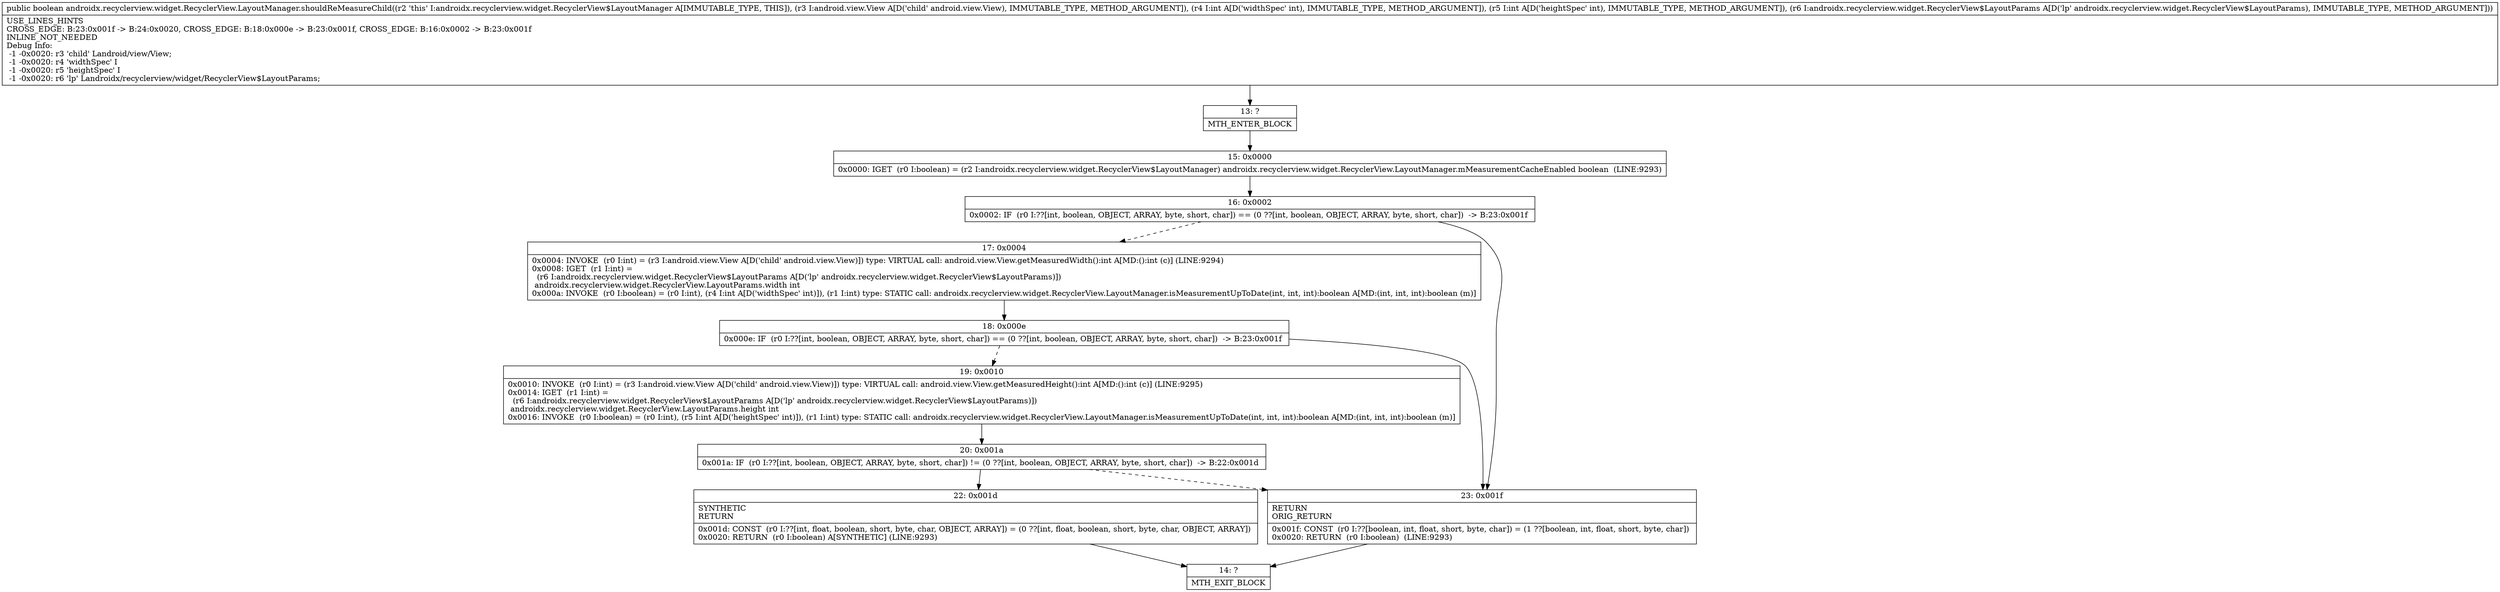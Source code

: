 digraph "CFG forandroidx.recyclerview.widget.RecyclerView.LayoutManager.shouldReMeasureChild(Landroid\/view\/View;IILandroidx\/recyclerview\/widget\/RecyclerView$LayoutParams;)Z" {
Node_13 [shape=record,label="{13\:\ ?|MTH_ENTER_BLOCK\l}"];
Node_15 [shape=record,label="{15\:\ 0x0000|0x0000: IGET  (r0 I:boolean) = (r2 I:androidx.recyclerview.widget.RecyclerView$LayoutManager) androidx.recyclerview.widget.RecyclerView.LayoutManager.mMeasurementCacheEnabled boolean  (LINE:9293)\l}"];
Node_16 [shape=record,label="{16\:\ 0x0002|0x0002: IF  (r0 I:??[int, boolean, OBJECT, ARRAY, byte, short, char]) == (0 ??[int, boolean, OBJECT, ARRAY, byte, short, char])  \-\> B:23:0x001f \l}"];
Node_17 [shape=record,label="{17\:\ 0x0004|0x0004: INVOKE  (r0 I:int) = (r3 I:android.view.View A[D('child' android.view.View)]) type: VIRTUAL call: android.view.View.getMeasuredWidth():int A[MD:():int (c)] (LINE:9294)\l0x0008: IGET  (r1 I:int) = \l  (r6 I:androidx.recyclerview.widget.RecyclerView$LayoutParams A[D('lp' androidx.recyclerview.widget.RecyclerView$LayoutParams)])\l androidx.recyclerview.widget.RecyclerView.LayoutParams.width int \l0x000a: INVOKE  (r0 I:boolean) = (r0 I:int), (r4 I:int A[D('widthSpec' int)]), (r1 I:int) type: STATIC call: androidx.recyclerview.widget.RecyclerView.LayoutManager.isMeasurementUpToDate(int, int, int):boolean A[MD:(int, int, int):boolean (m)]\l}"];
Node_18 [shape=record,label="{18\:\ 0x000e|0x000e: IF  (r0 I:??[int, boolean, OBJECT, ARRAY, byte, short, char]) == (0 ??[int, boolean, OBJECT, ARRAY, byte, short, char])  \-\> B:23:0x001f \l}"];
Node_19 [shape=record,label="{19\:\ 0x0010|0x0010: INVOKE  (r0 I:int) = (r3 I:android.view.View A[D('child' android.view.View)]) type: VIRTUAL call: android.view.View.getMeasuredHeight():int A[MD:():int (c)] (LINE:9295)\l0x0014: IGET  (r1 I:int) = \l  (r6 I:androidx.recyclerview.widget.RecyclerView$LayoutParams A[D('lp' androidx.recyclerview.widget.RecyclerView$LayoutParams)])\l androidx.recyclerview.widget.RecyclerView.LayoutParams.height int \l0x0016: INVOKE  (r0 I:boolean) = (r0 I:int), (r5 I:int A[D('heightSpec' int)]), (r1 I:int) type: STATIC call: androidx.recyclerview.widget.RecyclerView.LayoutManager.isMeasurementUpToDate(int, int, int):boolean A[MD:(int, int, int):boolean (m)]\l}"];
Node_20 [shape=record,label="{20\:\ 0x001a|0x001a: IF  (r0 I:??[int, boolean, OBJECT, ARRAY, byte, short, char]) != (0 ??[int, boolean, OBJECT, ARRAY, byte, short, char])  \-\> B:22:0x001d \l}"];
Node_22 [shape=record,label="{22\:\ 0x001d|SYNTHETIC\lRETURN\l|0x001d: CONST  (r0 I:??[int, float, boolean, short, byte, char, OBJECT, ARRAY]) = (0 ??[int, float, boolean, short, byte, char, OBJECT, ARRAY]) \l0x0020: RETURN  (r0 I:boolean) A[SYNTHETIC] (LINE:9293)\l}"];
Node_14 [shape=record,label="{14\:\ ?|MTH_EXIT_BLOCK\l}"];
Node_23 [shape=record,label="{23\:\ 0x001f|RETURN\lORIG_RETURN\l|0x001f: CONST  (r0 I:??[boolean, int, float, short, byte, char]) = (1 ??[boolean, int, float, short, byte, char]) \l0x0020: RETURN  (r0 I:boolean)  (LINE:9293)\l}"];
MethodNode[shape=record,label="{public boolean androidx.recyclerview.widget.RecyclerView.LayoutManager.shouldReMeasureChild((r2 'this' I:androidx.recyclerview.widget.RecyclerView$LayoutManager A[IMMUTABLE_TYPE, THIS]), (r3 I:android.view.View A[D('child' android.view.View), IMMUTABLE_TYPE, METHOD_ARGUMENT]), (r4 I:int A[D('widthSpec' int), IMMUTABLE_TYPE, METHOD_ARGUMENT]), (r5 I:int A[D('heightSpec' int), IMMUTABLE_TYPE, METHOD_ARGUMENT]), (r6 I:androidx.recyclerview.widget.RecyclerView$LayoutParams A[D('lp' androidx.recyclerview.widget.RecyclerView$LayoutParams), IMMUTABLE_TYPE, METHOD_ARGUMENT]))  | USE_LINES_HINTS\lCROSS_EDGE: B:23:0x001f \-\> B:24:0x0020, CROSS_EDGE: B:18:0x000e \-\> B:23:0x001f, CROSS_EDGE: B:16:0x0002 \-\> B:23:0x001f\lINLINE_NOT_NEEDED\lDebug Info:\l  \-1 \-0x0020: r3 'child' Landroid\/view\/View;\l  \-1 \-0x0020: r4 'widthSpec' I\l  \-1 \-0x0020: r5 'heightSpec' I\l  \-1 \-0x0020: r6 'lp' Landroidx\/recyclerview\/widget\/RecyclerView$LayoutParams;\l}"];
MethodNode -> Node_13;Node_13 -> Node_15;
Node_15 -> Node_16;
Node_16 -> Node_17[style=dashed];
Node_16 -> Node_23;
Node_17 -> Node_18;
Node_18 -> Node_19[style=dashed];
Node_18 -> Node_23;
Node_19 -> Node_20;
Node_20 -> Node_22;
Node_20 -> Node_23[style=dashed];
Node_22 -> Node_14;
Node_23 -> Node_14;
}

